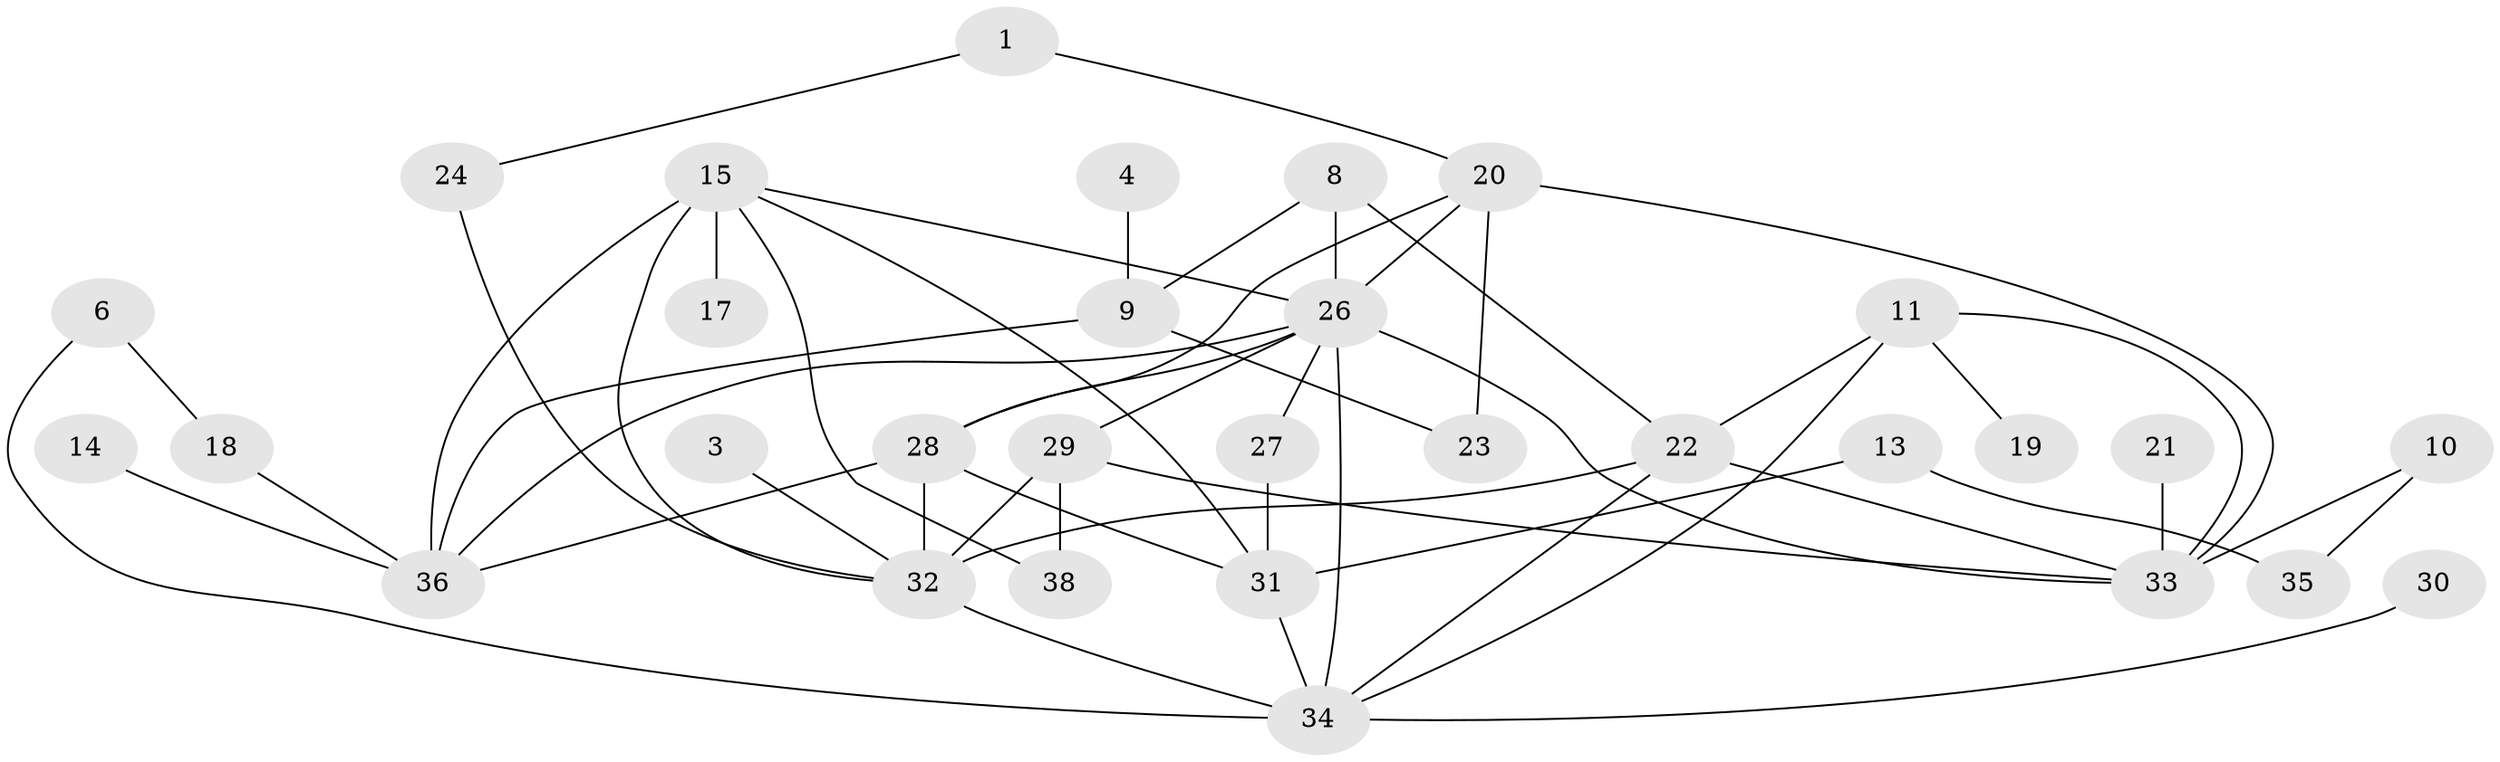 // original degree distribution, {4: 0.09210526315789473, 2: 0.25, 7: 0.013157894736842105, 3: 0.2894736842105263, 0: 0.07894736842105263, 1: 0.18421052631578946, 6: 0.05263157894736842, 5: 0.039473684210526314}
// Generated by graph-tools (version 1.1) at 2025/49/03/09/25 03:49:04]
// undirected, 31 vertices, 52 edges
graph export_dot {
graph [start="1"]
  node [color=gray90,style=filled];
  1;
  3;
  4;
  6;
  8;
  9;
  10;
  11;
  13;
  14;
  15;
  17;
  18;
  19;
  20;
  21;
  22;
  23;
  24;
  26;
  27;
  28;
  29;
  30;
  31;
  32;
  33;
  34;
  35;
  36;
  38;
  1 -- 20 [weight=1.0];
  1 -- 24 [weight=1.0];
  3 -- 32 [weight=1.0];
  4 -- 9 [weight=1.0];
  6 -- 18 [weight=1.0];
  6 -- 34 [weight=1.0];
  8 -- 9 [weight=1.0];
  8 -- 22 [weight=1.0];
  8 -- 26 [weight=1.0];
  9 -- 23 [weight=1.0];
  9 -- 36 [weight=1.0];
  10 -- 33 [weight=1.0];
  10 -- 35 [weight=1.0];
  11 -- 19 [weight=1.0];
  11 -- 22 [weight=1.0];
  11 -- 33 [weight=1.0];
  11 -- 34 [weight=1.0];
  13 -- 31 [weight=1.0];
  13 -- 35 [weight=1.0];
  14 -- 36 [weight=1.0];
  15 -- 17 [weight=1.0];
  15 -- 26 [weight=1.0];
  15 -- 31 [weight=1.0];
  15 -- 32 [weight=2.0];
  15 -- 36 [weight=1.0];
  15 -- 38 [weight=1.0];
  18 -- 36 [weight=1.0];
  20 -- 23 [weight=1.0];
  20 -- 26 [weight=1.0];
  20 -- 28 [weight=1.0];
  20 -- 33 [weight=2.0];
  21 -- 33 [weight=1.0];
  22 -- 32 [weight=1.0];
  22 -- 33 [weight=1.0];
  22 -- 34 [weight=1.0];
  24 -- 32 [weight=1.0];
  26 -- 27 [weight=1.0];
  26 -- 28 [weight=1.0];
  26 -- 29 [weight=1.0];
  26 -- 33 [weight=1.0];
  26 -- 34 [weight=1.0];
  26 -- 36 [weight=1.0];
  27 -- 31 [weight=1.0];
  28 -- 31 [weight=1.0];
  28 -- 32 [weight=1.0];
  28 -- 36 [weight=1.0];
  29 -- 32 [weight=1.0];
  29 -- 33 [weight=1.0];
  29 -- 38 [weight=1.0];
  30 -- 34 [weight=1.0];
  31 -- 34 [weight=1.0];
  32 -- 34 [weight=2.0];
}
